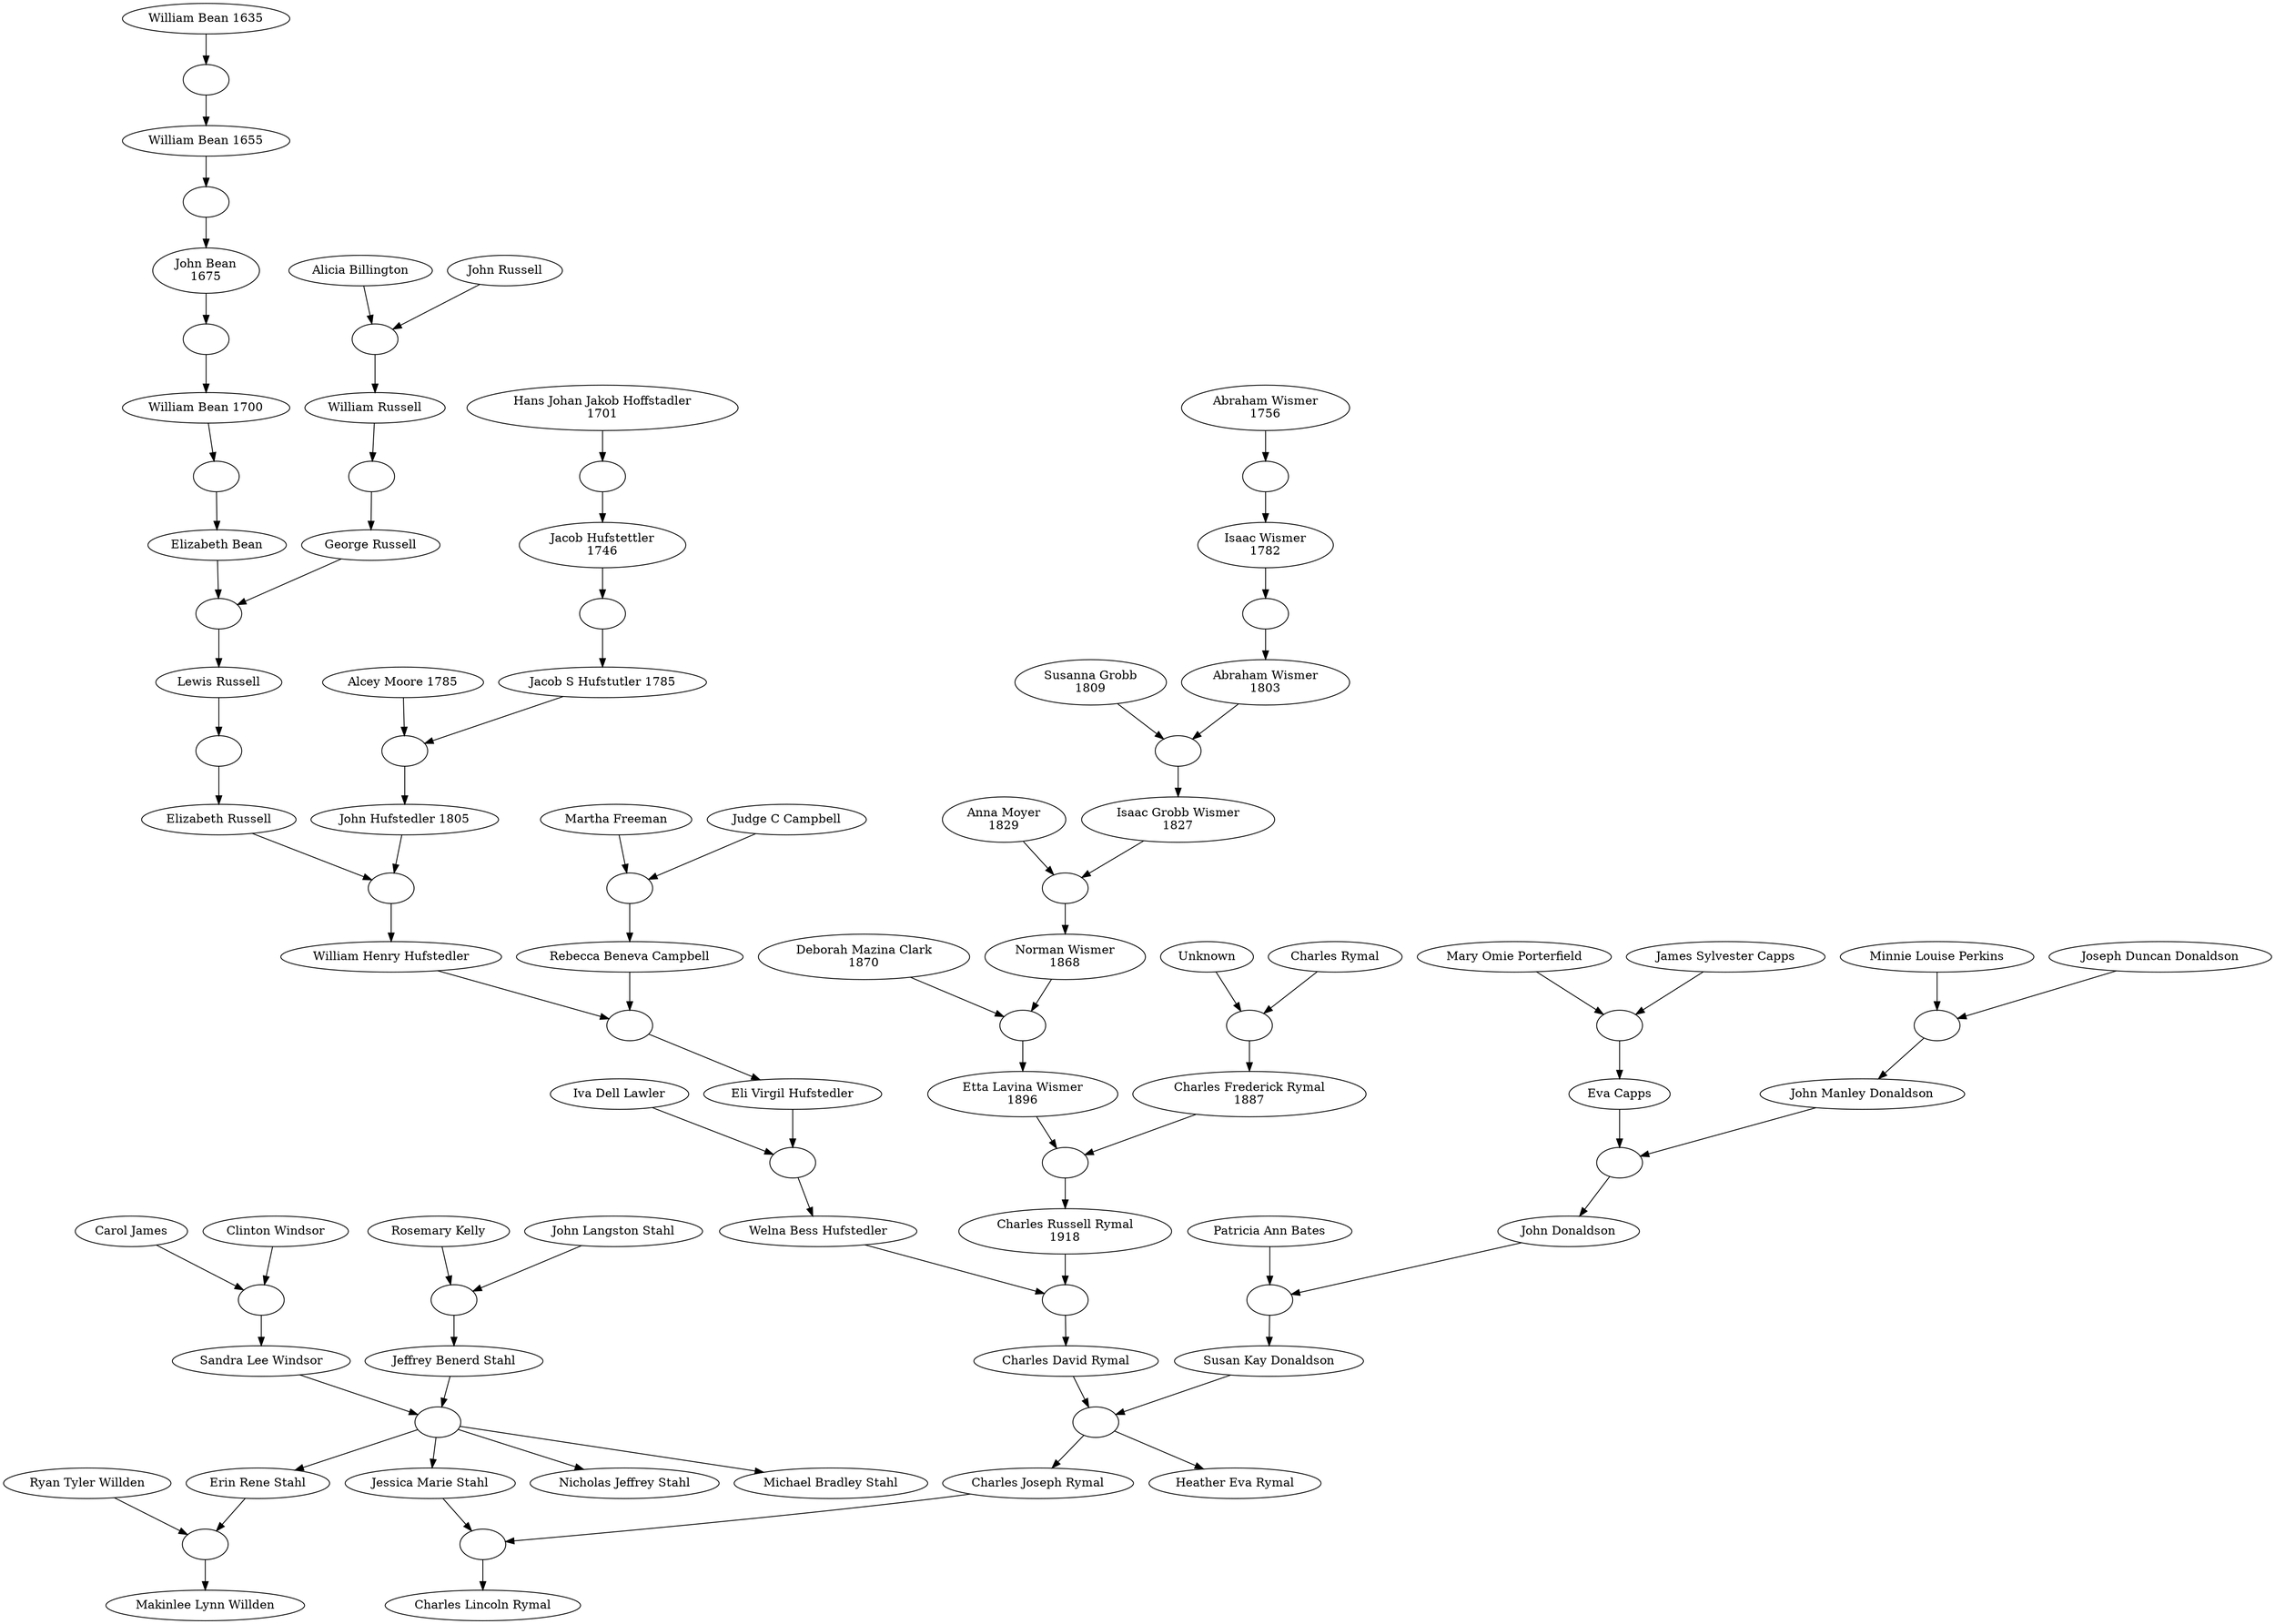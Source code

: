 digraph {
	person_1 [label="Susan Kay Donaldson"]
	pp_13_14 [label=""]
		person_13 -> pp_13_14
		person_14 -> pp_13_14
		pp_13_14 -> person_1
	person_2 [label="Charles David Rymal"]
	pp_10_9 [label=""]
		person_10 -> pp_10_9
		person_9 -> pp_10_9
		pp_10_9 -> person_2
	person_3 [label="Charles Joseph Rymal"]
	pp_1_2 [label=""]
		person_1 -> pp_1_2
		person_2 -> pp_1_2
		pp_1_2 -> person_3
	person_4 [label="Sandra Lee Windsor"]
	pp_12_11 [label=""]
		person_12 -> pp_12_11
		person_11 -> pp_12_11
		pp_12_11 -> person_4
	person_5 [label="Charles Lincoln Rymal"]
	pp_6_3 [label=""]
		person_6 -> pp_6_3
		person_3 -> pp_6_3
		pp_6_3 -> person_5
	person_6 [label="Jessica Marie Stahl"]
	pp_4_7 [label=""]
		person_4 -> pp_4_7
		person_7 -> pp_4_7
		pp_4_7 -> person_6
	person_7 [label="Jeffrey Benerd Stahl"]
	pp_8_21 [label=""]
		person_8 -> pp_8_21
		person_21 -> pp_8_21
		pp_8_21 -> person_7
	person_8 [label="Rosemary Kelly"]
	person_9 [label="Charles Russell Rymal
1918"]
	pp_55_27 [label=""]
		person_55 -> pp_55_27
		person_27 -> pp_55_27
		pp_55_27 -> person_9
	person_10 [label="Welna Bess Hufstedler"]
	pp_23_22 [label=""]
		person_23 -> pp_23_22
		person_22 -> pp_23_22
		pp_23_22 -> person_10
	person_11 [label="Clinton Windsor"]
	person_12 [label="Carol James"]
	person_13 [label="Patricia Ann Bates"]
	person_14 [label="John Donaldson"]
	pp_30_29 [label=""]
		person_30 -> pp_30_29
		person_29 -> pp_30_29
		pp_30_29 -> person_14
	person_15 [label="Heather Eva Rymal"]
		pp_1_2 -> person_15
	person_16 [label="Erin Rene Stahl"]
		pp_4_7 -> person_16
	person_17 [label="Nicholas Jeffrey Stahl"]
		pp_4_7 -> person_17
	person_18 [label="Michael Bradley Stahl"]
		pp_4_7 -> person_18
	person_19 [label="Ryan Tyler Willden"]
	person_20 [label="Makinlee Lynn Willden"]
	pp_16_19 [label=""]
		person_16 -> pp_16_19
		person_19 -> pp_16_19
		pp_16_19 -> person_20
	person_21 [label="John Langston Stahl"]
	person_22 [label="Eli Virgil Hufstedler"]
	pp_24_35 [label=""]
		person_24 -> pp_24_35
		person_35 -> pp_24_35
		pp_24_35 -> person_22
	person_23 [label="Iva Dell Lawler"]
	person_24 [label="William Henry Hufstedler"]
	pp_36_25 [label=""]
		person_36 -> pp_36_25
		person_25 -> pp_36_25
		pp_36_25 -> person_24
	person_25 [label="John Hufstedler 1805"]
	pp_54_26 [label=""]
		person_54 -> pp_54_26
		person_26 -> pp_54_26
		pp_54_26 -> person_25
	person_26 [label="Jacob S Hufstutler 1785"]
	pp_None_47 [label=""]
		person_47 -> pp_None_47
		pp_None_47 -> person_26
	person_27 [label="Charles Frederick Rymal
1887"]
	pp_49_28 [label=""]
		person_49 -> pp_49_28
		person_28 -> pp_49_28
		pp_49_28 -> person_27
	person_28 [label="Charles Rymal"]
	person_29 [label="John Manley Donaldson"]
	pp_31_32 [label=""]
		person_31 -> pp_31_32
		person_32 -> pp_31_32
		pp_31_32 -> person_29
	person_30 [label="Eva Capps"]
	pp_34_33 [label=""]
		person_34 -> pp_34_33
		person_33 -> pp_34_33
		pp_34_33 -> person_30
	person_31 [label="Minnie Louise Perkins"]
	person_32 [label="Joseph Duncan Donaldson"]
	person_33 [label="James Sylvester Capps"]
	person_34 [label="Mary Omie Porterfield"]
	person_35 [label="Rebecca Beneva Campbell"]
	pp_53_52 [label=""]
		person_53 -> pp_53_52
		person_52 -> pp_53_52
		pp_53_52 -> person_35
	person_36 [label="Elizabeth Russell"]
	pp_None_37 [label=""]
		person_37 -> pp_None_37
		pp_None_37 -> person_36
	person_37 [label="Lewis Russell"]
	pp_42_38 [label=""]
		person_42 -> pp_42_38
		person_38 -> pp_42_38
		pp_42_38 -> person_37
	person_38 [label="George Russell"]
	pp_None_39 [label=""]
		person_39 -> pp_None_39
		pp_None_39 -> person_38
	person_39 [label="William Russell"]
	pp_41_40 [label=""]
		person_41 -> pp_41_40
		person_40 -> pp_41_40
		pp_41_40 -> person_39
	person_40 [label="John Russell"]
	person_41 [label="Alicia Billington"]
	person_42 [label="Elizabeth Bean"]
	pp_None_43 [label=""]
		person_43 -> pp_None_43
		pp_None_43 -> person_42
	person_43 [label="William Bean 1700"]
	pp_None_44 [label=""]
		person_44 -> pp_None_44
		pp_None_44 -> person_43
	person_44 [label="John Bean
1675"]
	pp_None_45 [label=""]
		person_45 -> pp_None_45
		pp_None_45 -> person_44
	person_45 [label="William Bean 1655"]
	pp_None_46 [label=""]
		person_46 -> pp_None_46
		pp_None_46 -> person_45
	person_46 [label="William Bean 1635"]
	person_47 [label="Jacob Hufstettler
1746"]
	pp_None_48 [label=""]
		person_48 -> pp_None_48
		pp_None_48 -> person_47
	person_48 [label="Hans Johan Jakob Hoffstadler
1701"]
	person_49 [label=Unknown]
	person_52 [label="Judge C Campbell"]
	person_53 [label="Martha Freeman"]
	person_54 [label="Alcey Moore 1785"]
	person_55 [label="Etta Lavina Wismer
1896"]
	pp_57_56 [label=""]
		person_57 -> pp_57_56
		person_56 -> pp_57_56
		pp_57_56 -> person_55
	person_56 [label="Norman Wismer
1868"]
	pp_59_58 [label=""]
		person_59 -> pp_59_58
		person_58 -> pp_59_58
		pp_59_58 -> person_56
	person_57 [label="Deborah Mazina Clark
1870"]
	person_58 [label="Isaac Grobb Wismer
1827"]
	pp_61_60 [label=""]
		person_61 -> pp_61_60
		person_60 -> pp_61_60
		pp_61_60 -> person_58
	person_59 [label="Anna Moyer
1829"]
	person_60 [label="Abraham Wismer
1803"]
	pp_None_62 [label=""]
		person_62 -> pp_None_62
		pp_None_62 -> person_60
	person_61 [label="Susanna Grobb
1809"]
	person_62 [label="Isaac Wismer
1782"]
	pp_None_63 [label=""]
		person_63 -> pp_None_63
		pp_None_63 -> person_62
	person_63 [label="Abraham Wismer
1756"]
}